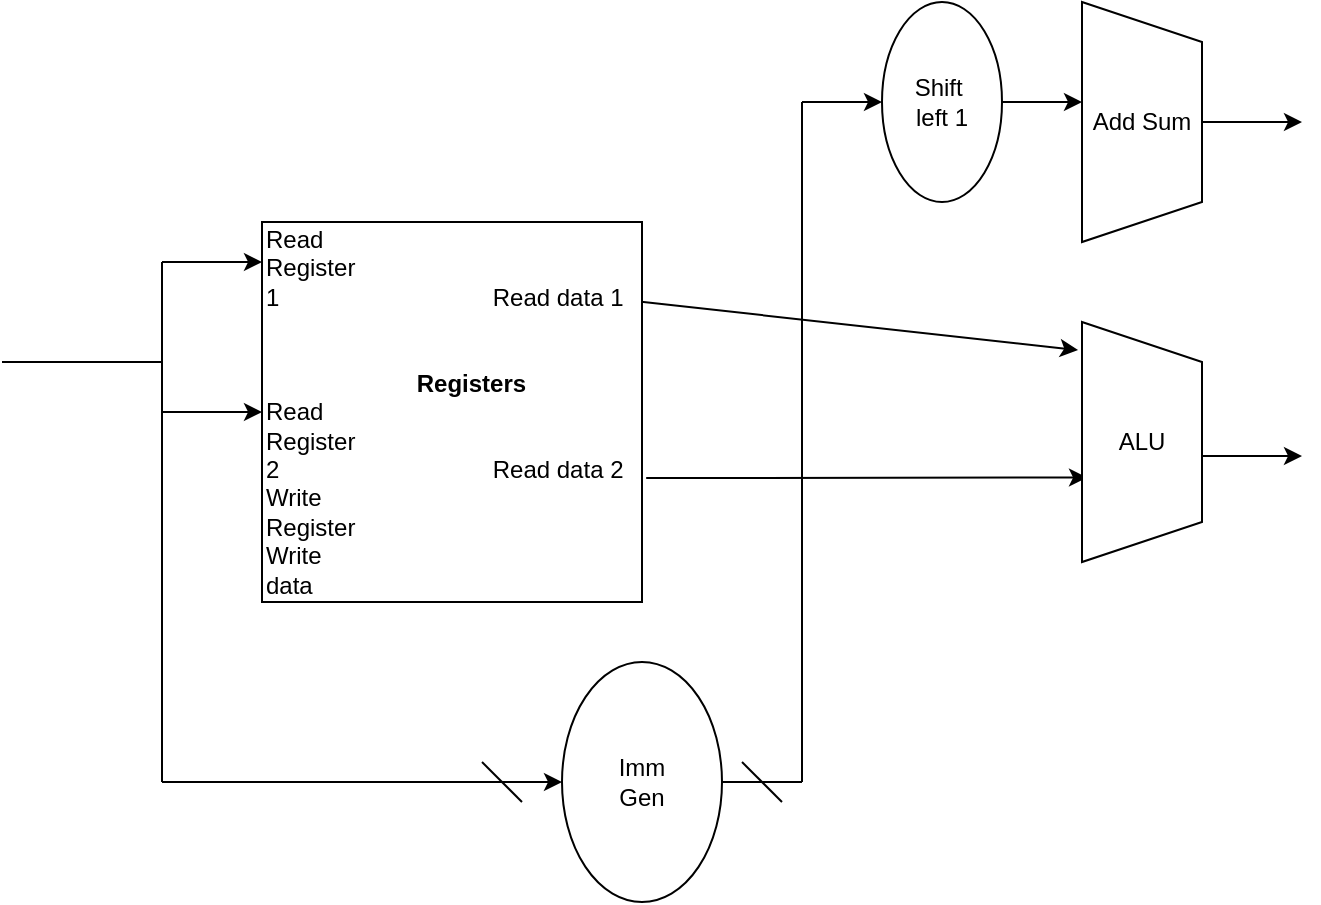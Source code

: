 <mxfile version="28.2.8">
  <diagram name="Page-1" id="K3HBX0YC4OR6PHap3Z8C">
    <mxGraphModel dx="1026" dy="679" grid="1" gridSize="10" guides="1" tooltips="1" connect="1" arrows="1" fold="1" page="1" pageScale="1" pageWidth="850" pageHeight="1100" math="0" shadow="0">
      <root>
        <mxCell id="0" />
        <mxCell id="1" parent="0" />
        <mxCell id="n29AePfVPX8fLpyKnOxc-1" value="&lt;div&gt;&lt;br&gt;&lt;/div&gt;&lt;div&gt;&lt;br&gt;&lt;/div&gt;&lt;div&gt;&lt;br&gt;&lt;/div&gt;&lt;div&gt;&lt;br&gt;&lt;/div&gt;Read&lt;div&gt;Register&lt;/div&gt;&lt;div&gt;1&amp;nbsp; &amp;nbsp; &amp;nbsp; &amp;nbsp; &amp;nbsp; &amp;nbsp; &amp;nbsp; &amp;nbsp; &amp;nbsp; &amp;nbsp; &amp;nbsp; &amp;nbsp; &amp;nbsp; &amp;nbsp; &amp;nbsp; &amp;nbsp; Read data 1&lt;/div&gt;&lt;div style=&quot;text-align: justify;&quot;&gt;&lt;b&gt;&lt;br&gt;&lt;/b&gt;&lt;/div&gt;&lt;div style=&quot;text-align: right;&quot;&gt;&lt;b&gt;&amp;nbsp; &amp;nbsp; &amp;nbsp; &amp;nbsp;&amp;nbsp;&lt;/b&gt;&lt;/div&gt;&lt;div style=&quot;text-align: center;&quot;&gt;&lt;b&gt;&amp;nbsp; &amp;nbsp; &amp;nbsp; &amp;nbsp; &amp;nbsp; Registers&amp;nbsp;&amp;nbsp;&lt;/b&gt;&lt;/div&gt;&lt;div&gt;Read&lt;/div&gt;&lt;div&gt;Register&amp;nbsp;&lt;/div&gt;&lt;div&gt;2&amp;nbsp; &amp;nbsp; &amp;nbsp; &amp;nbsp; &amp;nbsp; &amp;nbsp; &amp;nbsp; &amp;nbsp; &amp;nbsp; &amp;nbsp; &amp;nbsp; &amp;nbsp; &amp;nbsp; &amp;nbsp; &amp;nbsp; &amp;nbsp; Read data 2&lt;/div&gt;&lt;div&gt;&lt;span style=&quot;background-color: transparent; color: light-dark(rgb(0, 0, 0), rgb(255, 255, 255));&quot;&gt;Write&amp;nbsp;&lt;/span&gt;&lt;/div&gt;&lt;div&gt;Register&lt;/div&gt;&lt;div&gt;&lt;span style=&quot;background-color: transparent; color: light-dark(rgb(0, 0, 0), rgb(255, 255, 255));&quot;&gt;Write&amp;nbsp;&lt;/span&gt;&lt;/div&gt;&lt;div&gt;data&lt;/div&gt;&lt;div&gt;&lt;br&gt;&lt;/div&gt;&lt;div&gt;&lt;br&gt;&lt;/div&gt;&lt;div&gt;&lt;br&gt;&lt;/div&gt;&lt;div&gt;&lt;br&gt;&lt;/div&gt;" style="whiteSpace=wrap;html=1;aspect=fixed;align=left;" vertex="1" parent="1">
          <mxGeometry x="130" y="200" width="190" height="190" as="geometry" />
        </mxCell>
        <mxCell id="n29AePfVPX8fLpyKnOxc-3" value="" style="endArrow=classic;html=1;rounded=0;exitX=0.998;exitY=0.21;exitDx=0;exitDy=0;exitPerimeter=0;entryX=0.117;entryY=1.033;entryDx=0;entryDy=0;entryPerimeter=0;" edge="1" parent="1" source="n29AePfVPX8fLpyKnOxc-1" target="n29AePfVPX8fLpyKnOxc-6">
          <mxGeometry width="50" height="50" relative="1" as="geometry">
            <mxPoint x="420" y="330" as="sourcePoint" />
            <mxPoint x="530" y="274" as="targetPoint" />
          </mxGeometry>
        </mxCell>
        <mxCell id="n29AePfVPX8fLpyKnOxc-4" value="" style="endArrow=classic;html=1;rounded=0;exitX=1.011;exitY=0.674;exitDx=0;exitDy=0;exitPerimeter=0;entryX=0.648;entryY=0.958;entryDx=0;entryDy=0;entryPerimeter=0;" edge="1" parent="1" source="n29AePfVPX8fLpyKnOxc-1" target="n29AePfVPX8fLpyKnOxc-6">
          <mxGeometry width="50" height="50" relative="1" as="geometry">
            <mxPoint x="420" y="330" as="sourcePoint" />
            <mxPoint x="530" y="327" as="targetPoint" />
          </mxGeometry>
        </mxCell>
        <mxCell id="n29AePfVPX8fLpyKnOxc-6" value="ALU" style="shape=trapezoid;perimeter=trapezoidPerimeter;whiteSpace=wrap;html=1;fixedSize=1;direction=south;" vertex="1" parent="1">
          <mxGeometry x="540" y="250" width="60" height="120" as="geometry" />
        </mxCell>
        <mxCell id="n29AePfVPX8fLpyKnOxc-7" value="Imm&lt;div&gt;Gen&lt;/div&gt;" style="ellipse;whiteSpace=wrap;html=1;direction=south;" vertex="1" parent="1">
          <mxGeometry x="280" y="420" width="80" height="120" as="geometry" />
        </mxCell>
        <mxCell id="n29AePfVPX8fLpyKnOxc-8" value="" style="endArrow=classic;html=1;rounded=0;entryX=0.5;entryY=1;entryDx=0;entryDy=0;" edge="1" parent="1" target="n29AePfVPX8fLpyKnOxc-7">
          <mxGeometry width="50" height="50" relative="1" as="geometry">
            <mxPoint x="80" y="480" as="sourcePoint" />
            <mxPoint x="270" y="480" as="targetPoint" />
          </mxGeometry>
        </mxCell>
        <mxCell id="n29AePfVPX8fLpyKnOxc-10" value="" style="endArrow=none;html=1;rounded=0;exitX=0.5;exitY=0;exitDx=0;exitDy=0;" edge="1" parent="1" source="n29AePfVPX8fLpyKnOxc-7">
          <mxGeometry width="50" height="50" relative="1" as="geometry">
            <mxPoint x="420" y="320" as="sourcePoint" />
            <mxPoint x="400" y="480" as="targetPoint" />
          </mxGeometry>
        </mxCell>
        <mxCell id="n29AePfVPX8fLpyKnOxc-12" value="" style="endArrow=none;html=1;rounded=0;" edge="1" parent="1">
          <mxGeometry width="50" height="50" relative="1" as="geometry">
            <mxPoint x="400" y="480" as="sourcePoint" />
            <mxPoint x="400" y="140" as="targetPoint" />
          </mxGeometry>
        </mxCell>
        <mxCell id="n29AePfVPX8fLpyKnOxc-14" value="" style="endArrow=classic;html=1;rounded=0;" edge="1" parent="1">
          <mxGeometry width="50" height="50" relative="1" as="geometry">
            <mxPoint x="400" y="140" as="sourcePoint" />
            <mxPoint x="440" y="140" as="targetPoint" />
          </mxGeometry>
        </mxCell>
        <mxCell id="n29AePfVPX8fLpyKnOxc-16" value="Shift&amp;nbsp;&lt;div&gt;left 1&lt;/div&gt;" style="ellipse;whiteSpace=wrap;html=1;direction=south;" vertex="1" parent="1">
          <mxGeometry x="440" y="90" width="60" height="100" as="geometry" />
        </mxCell>
        <mxCell id="n29AePfVPX8fLpyKnOxc-17" value="" style="endArrow=classic;html=1;rounded=0;exitX=0.5;exitY=0;exitDx=0;exitDy=0;" edge="1" parent="1" source="n29AePfVPX8fLpyKnOxc-16">
          <mxGeometry width="50" height="50" relative="1" as="geometry">
            <mxPoint x="420" y="320" as="sourcePoint" />
            <mxPoint x="540" y="140" as="targetPoint" />
          </mxGeometry>
        </mxCell>
        <mxCell id="n29AePfVPX8fLpyKnOxc-18" value="Add Sum" style="shape=trapezoid;perimeter=trapezoidPerimeter;whiteSpace=wrap;html=1;fixedSize=1;direction=south;" vertex="1" parent="1">
          <mxGeometry x="540" y="90" width="60" height="120" as="geometry" />
        </mxCell>
        <mxCell id="n29AePfVPX8fLpyKnOxc-19" value="" style="endArrow=classic;html=1;rounded=0;exitX=0.5;exitY=0;exitDx=0;exitDy=0;" edge="1" parent="1" source="n29AePfVPX8fLpyKnOxc-18">
          <mxGeometry width="50" height="50" relative="1" as="geometry">
            <mxPoint x="420" y="320" as="sourcePoint" />
            <mxPoint x="650" y="150" as="targetPoint" />
          </mxGeometry>
        </mxCell>
        <mxCell id="n29AePfVPX8fLpyKnOxc-20" value="" style="endArrow=classic;html=1;rounded=0;exitX=0.558;exitY=0;exitDx=0;exitDy=0;exitPerimeter=0;" edge="1" parent="1" source="n29AePfVPX8fLpyKnOxc-6">
          <mxGeometry width="50" height="50" relative="1" as="geometry">
            <mxPoint x="420" y="320" as="sourcePoint" />
            <mxPoint x="650" y="317" as="targetPoint" />
          </mxGeometry>
        </mxCell>
        <mxCell id="n29AePfVPX8fLpyKnOxc-22" value="" style="endArrow=none;html=1;rounded=0;" edge="1" parent="1">
          <mxGeometry width="50" height="50" relative="1" as="geometry">
            <mxPoint x="260" y="490" as="sourcePoint" />
            <mxPoint x="240" y="470" as="targetPoint" />
          </mxGeometry>
        </mxCell>
        <mxCell id="n29AePfVPX8fLpyKnOxc-23" value="" style="endArrow=none;html=1;rounded=0;" edge="1" parent="1">
          <mxGeometry width="50" height="50" relative="1" as="geometry">
            <mxPoint x="390" y="490" as="sourcePoint" />
            <mxPoint x="370" y="470" as="targetPoint" />
          </mxGeometry>
        </mxCell>
        <mxCell id="n29AePfVPX8fLpyKnOxc-24" value="" style="endArrow=none;html=1;rounded=0;" edge="1" parent="1">
          <mxGeometry width="50" height="50" relative="1" as="geometry">
            <mxPoint x="80" y="480" as="sourcePoint" />
            <mxPoint x="80" y="220" as="targetPoint" />
          </mxGeometry>
        </mxCell>
        <mxCell id="n29AePfVPX8fLpyKnOxc-25" value="" style="endArrow=classic;html=1;rounded=0;" edge="1" parent="1">
          <mxGeometry width="50" height="50" relative="1" as="geometry">
            <mxPoint x="80" y="220" as="sourcePoint" />
            <mxPoint x="130" y="220" as="targetPoint" />
          </mxGeometry>
        </mxCell>
        <mxCell id="n29AePfVPX8fLpyKnOxc-26" value="" style="endArrow=classic;html=1;rounded=0;" edge="1" parent="1">
          <mxGeometry width="50" height="50" relative="1" as="geometry">
            <mxPoint x="80" y="295" as="sourcePoint" />
            <mxPoint x="130" y="295" as="targetPoint" />
          </mxGeometry>
        </mxCell>
        <mxCell id="n29AePfVPX8fLpyKnOxc-27" value="" style="endArrow=none;html=1;rounded=0;" edge="1" parent="1">
          <mxGeometry width="50" height="50" relative="1" as="geometry">
            <mxPoint y="270" as="sourcePoint" />
            <mxPoint x="80" y="270" as="targetPoint" />
          </mxGeometry>
        </mxCell>
      </root>
    </mxGraphModel>
  </diagram>
</mxfile>
